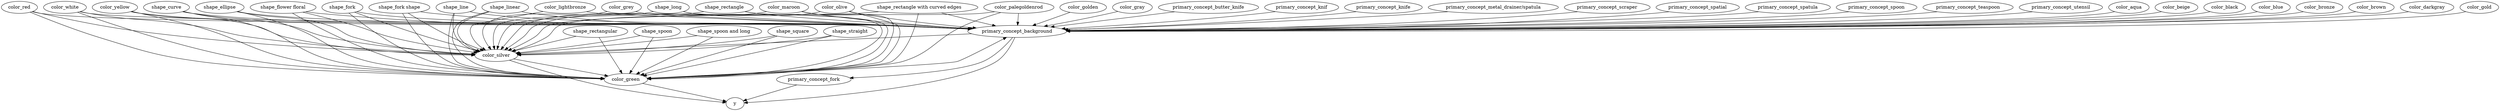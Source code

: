 strict digraph  {
primary_concept_background;
y;
primary_concept_fork;
color_green;
color_silver;
primary_concept_butter_knife;
primary_concept_knif;
primary_concept_knife;
"primary_concept_metal_drainer/spatula";
primary_concept_scraper;
primary_concept_spatial;
primary_concept_spatula;
primary_concept_spoon;
primary_concept_teaspoon;
primary_concept_utensil;
color_aqua;
color_beige;
color_black;
color_blue;
color_bronze;
color_brown;
color_darkgray;
color_gold;
color_golden;
color_gray;
color_grey;
color_lightbronze;
color_maroon;
color_olive;
color_palegoldenrod;
color_red;
color_white;
color_yellow;
shape_curve;
shape_ellipse;
"shape_flower floral";
shape_fork;
"shape_fork shape";
shape_line;
shape_linear;
shape_long;
shape_rectangle;
"shape_rectangle with curved edges";
shape_rectangular;
shape_spoon;
"shape_spoon and long";
shape_square;
shape_straight;
primary_concept_background -> y;
primary_concept_background -> primary_concept_fork;
primary_concept_background -> color_silver;
primary_concept_fork -> y;
color_green -> y;
color_green -> primary_concept_background;
color_silver -> y;
color_silver -> color_green;
primary_concept_butter_knife -> primary_concept_background;
primary_concept_knif -> primary_concept_background;
primary_concept_knife -> primary_concept_background;
"primary_concept_metal_drainer/spatula" -> primary_concept_background;
primary_concept_scraper -> primary_concept_background;
primary_concept_spatial -> primary_concept_background;
primary_concept_spatula -> primary_concept_background;
primary_concept_spoon -> primary_concept_background;
primary_concept_teaspoon -> primary_concept_background;
primary_concept_utensil -> primary_concept_background;
color_aqua -> primary_concept_background;
color_beige -> primary_concept_background;
color_black -> primary_concept_background;
color_blue -> primary_concept_background;
color_bronze -> primary_concept_background;
color_brown -> primary_concept_background;
color_darkgray -> primary_concept_background;
color_gold -> primary_concept_background;
color_golden -> primary_concept_background;
color_gray -> primary_concept_background;
color_grey -> primary_concept_background;
color_grey -> color_silver;
color_lightbronze -> primary_concept_background;
color_lightbronze -> color_silver;
color_maroon -> primary_concept_background;
color_maroon -> color_green;
color_maroon -> color_silver;
color_olive -> primary_concept_background;
color_olive -> color_green;
color_olive -> color_silver;
color_palegoldenrod -> primary_concept_background;
color_palegoldenrod -> color_green;
color_palegoldenrod -> color_silver;
color_red -> primary_concept_background;
color_red -> color_green;
color_red -> color_silver;
color_white -> primary_concept_background;
color_white -> color_green;
color_white -> color_silver;
color_yellow -> primary_concept_background;
color_yellow -> color_green;
color_yellow -> color_silver;
shape_curve -> primary_concept_background;
shape_curve -> color_green;
shape_curve -> color_silver;
shape_ellipse -> primary_concept_background;
shape_ellipse -> color_green;
shape_ellipse -> color_silver;
"shape_flower floral" -> primary_concept_background;
"shape_flower floral" -> color_green;
"shape_flower floral" -> color_silver;
shape_fork -> primary_concept_background;
shape_fork -> color_green;
shape_fork -> color_silver;
"shape_fork shape" -> primary_concept_background;
"shape_fork shape" -> color_green;
"shape_fork shape" -> color_silver;
shape_line -> primary_concept_background;
shape_line -> color_green;
shape_line -> color_silver;
shape_linear -> primary_concept_background;
shape_linear -> color_green;
shape_linear -> color_silver;
shape_long -> primary_concept_background;
shape_long -> color_green;
shape_long -> color_silver;
shape_rectangle -> primary_concept_background;
shape_rectangle -> color_green;
shape_rectangle -> color_silver;
"shape_rectangle with curved edges" -> primary_concept_background;
"shape_rectangle with curved edges" -> color_green;
"shape_rectangle with curved edges" -> color_silver;
shape_rectangular -> color_green;
shape_rectangular -> color_silver;
shape_spoon -> color_green;
shape_spoon -> color_silver;
"shape_spoon and long" -> color_green;
"shape_spoon and long" -> color_silver;
shape_square -> color_green;
shape_square -> color_silver;
shape_straight -> color_green;
shape_straight -> color_silver;
}
